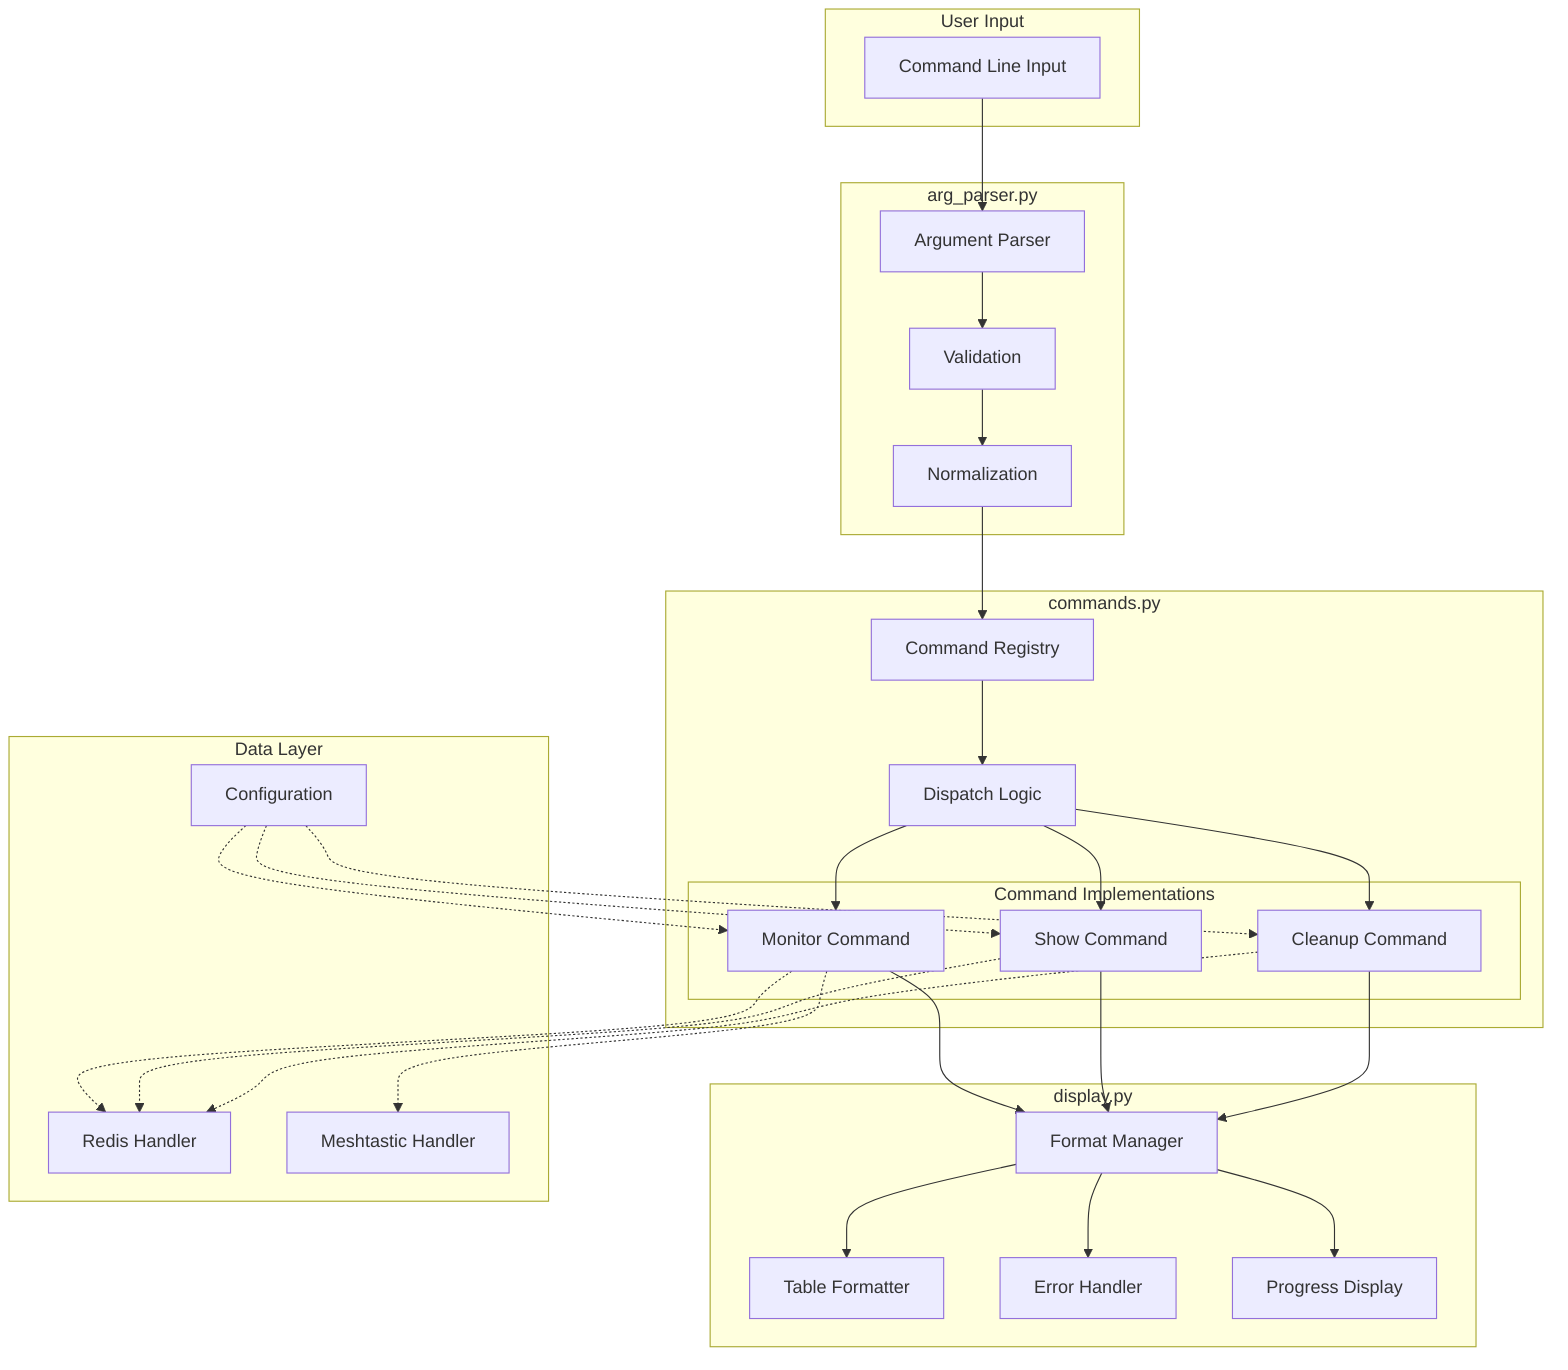flowchart TB
    subgraph User Input
        CLI[Command Line Input]
    end

    subgraph "arg_parser.py"
        AP[Argument Parser]
        VAL[Validation]
        NORM[Normalization]
    end

    subgraph "commands.py"
        CMD[Command Registry]
        DISP[Dispatch Logic]
        subgraph Command Implementations
            MON[Monitor Command]
            SHOW[Show Command]
            CLEAN[Cleanup Command]
        end
    end

    subgraph "display.py"
        FMT[Format Manager]
        TAB[Table Formatter]
        ERR[Error Handler]
        PROG[Progress Display]
    end

    subgraph Data Layer
        REDIS[Redis Handler]
        MESH[Meshtastic Handler]
        CONFIG[Configuration]
    end

    CLI --> AP
    AP --> VAL
    VAL --> NORM
    NORM --> CMD
    CMD --> DISP
    DISP --> MON & SHOW & CLEAN
    MON & SHOW & CLEAN --> FMT
    FMT --> TAB & ERR & PROG
    MON -.-> REDIS & MESH
    SHOW -.-> REDIS
    CLEAN -.-> REDIS
    CONFIG -.-> MON & SHOW & CLEAN